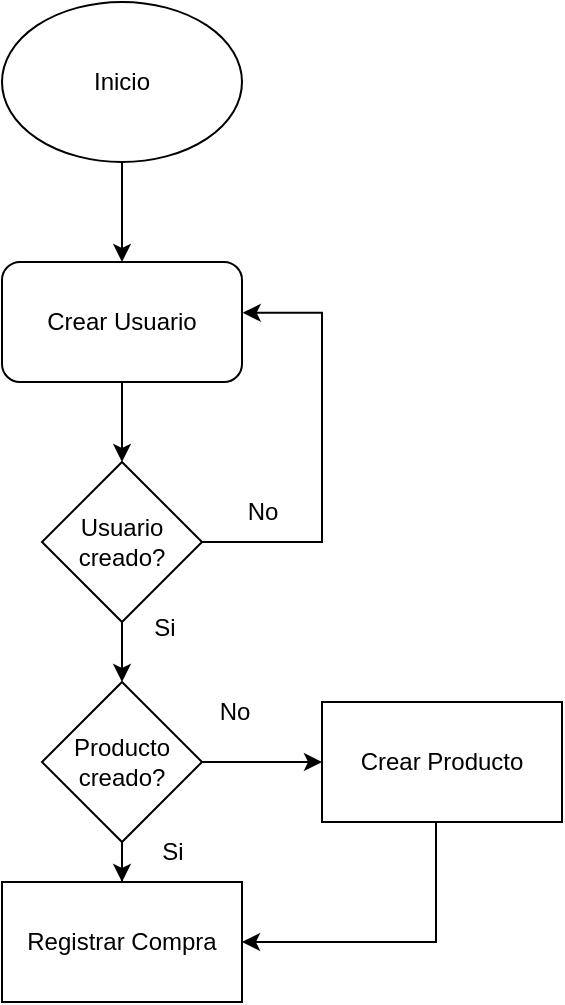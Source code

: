 <mxfile version="26.1.1">
  <diagram name="Página-1" id="vRBl0hB1UAZiLAmxsR0D">
    <mxGraphModel dx="989" dy="532" grid="1" gridSize="10" guides="1" tooltips="1" connect="1" arrows="1" fold="1" page="1" pageScale="1" pageWidth="827" pageHeight="1169" math="0" shadow="0">
      <root>
        <mxCell id="0" />
        <mxCell id="1" parent="0" />
        <mxCell id="KKe_4QRHj8fc0fiDWFV1-3" value="" style="edgeStyle=orthogonalEdgeStyle;rounded=0;orthogonalLoop=1;jettySize=auto;html=1;" edge="1" parent="1" source="KKe_4QRHj8fc0fiDWFV1-1" target="KKe_4QRHj8fc0fiDWFV1-2">
          <mxGeometry relative="1" as="geometry" />
        </mxCell>
        <mxCell id="KKe_4QRHj8fc0fiDWFV1-1" value="Inicio" style="ellipse;whiteSpace=wrap;html=1;" vertex="1" parent="1">
          <mxGeometry x="333" y="70" width="120" height="80" as="geometry" />
        </mxCell>
        <mxCell id="KKe_4QRHj8fc0fiDWFV1-5" value="" style="edgeStyle=orthogonalEdgeStyle;rounded=0;orthogonalLoop=1;jettySize=auto;html=1;" edge="1" parent="1" source="KKe_4QRHj8fc0fiDWFV1-2" target="KKe_4QRHj8fc0fiDWFV1-4">
          <mxGeometry relative="1" as="geometry" />
        </mxCell>
        <mxCell id="KKe_4QRHj8fc0fiDWFV1-2" value="Crear Usuario" style="rounded=1;whiteSpace=wrap;html=1;" vertex="1" parent="1">
          <mxGeometry x="333" y="200" width="120" height="60" as="geometry" />
        </mxCell>
        <mxCell id="KKe_4QRHj8fc0fiDWFV1-30" value="" style="edgeStyle=orthogonalEdgeStyle;rounded=0;orthogonalLoop=1;jettySize=auto;html=1;" edge="1" parent="1" source="KKe_4QRHj8fc0fiDWFV1-4" target="KKe_4QRHj8fc0fiDWFV1-17">
          <mxGeometry relative="1" as="geometry" />
        </mxCell>
        <mxCell id="KKe_4QRHj8fc0fiDWFV1-4" value="Usuario creado?" style="rhombus;whiteSpace=wrap;html=1;" vertex="1" parent="1">
          <mxGeometry x="353" y="300" width="80" height="80" as="geometry" />
        </mxCell>
        <mxCell id="KKe_4QRHj8fc0fiDWFV1-7" value="" style="edgeStyle=orthogonalEdgeStyle;rounded=0;orthogonalLoop=1;jettySize=auto;html=1;exitX=1;exitY=0.5;exitDx=0;exitDy=0;entryX=1.003;entryY=0.423;entryDx=0;entryDy=0;entryPerimeter=0;" edge="1" parent="1" source="KKe_4QRHj8fc0fiDWFV1-4" target="KKe_4QRHj8fc0fiDWFV1-2">
          <mxGeometry relative="1" as="geometry">
            <mxPoint x="463" y="330" as="sourcePoint" />
            <mxPoint x="463" y="370" as="targetPoint" />
            <Array as="points">
              <mxPoint x="493" y="340" />
              <mxPoint x="493" y="225" />
            </Array>
          </mxGeometry>
        </mxCell>
        <mxCell id="KKe_4QRHj8fc0fiDWFV1-8" value="No" style="text;html=1;align=center;verticalAlign=middle;resizable=0;points=[];autosize=1;strokeColor=none;fillColor=none;" vertex="1" parent="1">
          <mxGeometry x="443" y="310" width="40" height="30" as="geometry" />
        </mxCell>
        <mxCell id="KKe_4QRHj8fc0fiDWFV1-13" value="Registrar Compra" style="whiteSpace=wrap;html=1;" vertex="1" parent="1">
          <mxGeometry x="333" y="510" width="120" height="60" as="geometry" />
        </mxCell>
        <mxCell id="KKe_4QRHj8fc0fiDWFV1-26" value="" style="edgeStyle=orthogonalEdgeStyle;rounded=0;orthogonalLoop=1;jettySize=auto;html=1;" edge="1" parent="1" source="KKe_4QRHj8fc0fiDWFV1-17" target="KKe_4QRHj8fc0fiDWFV1-25">
          <mxGeometry relative="1" as="geometry" />
        </mxCell>
        <mxCell id="KKe_4QRHj8fc0fiDWFV1-31" value="" style="edgeStyle=orthogonalEdgeStyle;rounded=0;orthogonalLoop=1;jettySize=auto;html=1;" edge="1" parent="1" source="KKe_4QRHj8fc0fiDWFV1-17" target="KKe_4QRHj8fc0fiDWFV1-13">
          <mxGeometry relative="1" as="geometry" />
        </mxCell>
        <mxCell id="KKe_4QRHj8fc0fiDWFV1-17" value="Producto creado?" style="rhombus;whiteSpace=wrap;html=1;" vertex="1" parent="1">
          <mxGeometry x="353" y="410" width="80" height="80" as="geometry" />
        </mxCell>
        <mxCell id="KKe_4QRHj8fc0fiDWFV1-25" value="Crear Producto" style="whiteSpace=wrap;html=1;" vertex="1" parent="1">
          <mxGeometry x="493" y="420" width="120" height="60" as="geometry" />
        </mxCell>
        <mxCell id="KKe_4QRHj8fc0fiDWFV1-27" value="No" style="text;html=1;align=center;verticalAlign=middle;resizable=0;points=[];autosize=1;strokeColor=none;fillColor=none;" vertex="1" parent="1">
          <mxGeometry x="429" y="410" width="40" height="30" as="geometry" />
        </mxCell>
        <mxCell id="KKe_4QRHj8fc0fiDWFV1-28" value="Si" style="text;html=1;align=center;verticalAlign=middle;resizable=0;points=[];autosize=1;strokeColor=none;fillColor=none;" vertex="1" parent="1">
          <mxGeometry x="403" y="480" width="30" height="30" as="geometry" />
        </mxCell>
        <mxCell id="KKe_4QRHj8fc0fiDWFV1-29" value="Si" style="text;html=1;align=center;verticalAlign=middle;resizable=0;points=[];autosize=1;strokeColor=none;fillColor=none;" vertex="1" parent="1">
          <mxGeometry x="399" y="368" width="30" height="30" as="geometry" />
        </mxCell>
        <mxCell id="KKe_4QRHj8fc0fiDWFV1-33" style="edgeStyle=orthogonalEdgeStyle;rounded=0;orthogonalLoop=1;jettySize=auto;html=1;entryX=1;entryY=0.5;entryDx=0;entryDy=0;" edge="1" parent="1" source="KKe_4QRHj8fc0fiDWFV1-25" target="KKe_4QRHj8fc0fiDWFV1-13">
          <mxGeometry relative="1" as="geometry">
            <mxPoint x="453" y="548" as="targetPoint" />
            <Array as="points">
              <mxPoint x="550" y="540" />
            </Array>
          </mxGeometry>
        </mxCell>
      </root>
    </mxGraphModel>
  </diagram>
</mxfile>
